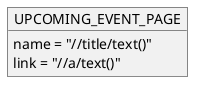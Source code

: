 @startuml
object UPCOMING_EVENT_PAGE {
    name = "//title/text()"
    link = "//a/text()"
}
@enduml